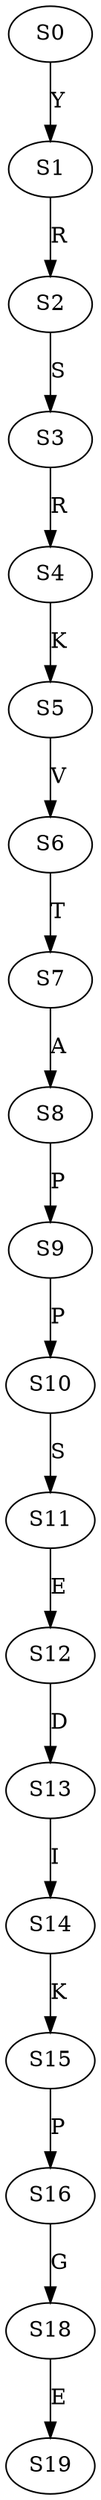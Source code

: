 strict digraph  {
	S0 -> S1 [ label = Y ];
	S1 -> S2 [ label = R ];
	S2 -> S3 [ label = S ];
	S3 -> S4 [ label = R ];
	S4 -> S5 [ label = K ];
	S5 -> S6 [ label = V ];
	S6 -> S7 [ label = T ];
	S7 -> S8 [ label = A ];
	S8 -> S9 [ label = P ];
	S9 -> S10 [ label = P ];
	S10 -> S11 [ label = S ];
	S11 -> S12 [ label = E ];
	S12 -> S13 [ label = D ];
	S13 -> S14 [ label = I ];
	S14 -> S15 [ label = K ];
	S15 -> S16 [ label = P ];
	S16 -> S18 [ label = G ];
	S18 -> S19 [ label = E ];
}
